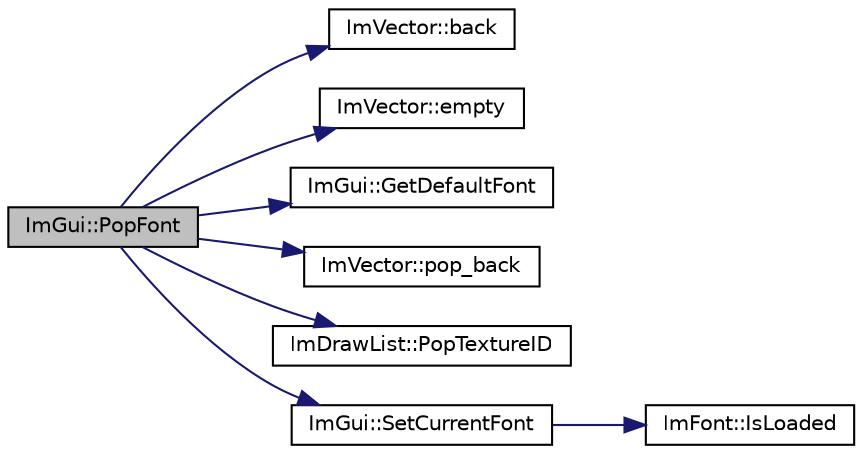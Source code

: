 digraph "ImGui::PopFont"
{
 // LATEX_PDF_SIZE
  edge [fontname="Helvetica",fontsize="10",labelfontname="Helvetica",labelfontsize="10"];
  node [fontname="Helvetica",fontsize="10",shape=record];
  rankdir="LR";
  Node1 [label="ImGui::PopFont",height=0.2,width=0.4,color="black", fillcolor="grey75", style="filled", fontcolor="black",tooltip=" "];
  Node1 -> Node2 [color="midnightblue",fontsize="10",style="solid",fontname="Helvetica"];
  Node2 [label="ImVector::back",height=0.2,width=0.4,color="black", fillcolor="white", style="filled",URL="$struct_im_vector.html#a6da15f3c402099ed57078835ab942f8e",tooltip=" "];
  Node1 -> Node3 [color="midnightblue",fontsize="10",style="solid",fontname="Helvetica"];
  Node3 [label="ImVector::empty",height=0.2,width=0.4,color="black", fillcolor="white", style="filled",URL="$struct_im_vector.html#aa53e48a5272f4bad1099368769514ff1",tooltip=" "];
  Node1 -> Node4 [color="midnightblue",fontsize="10",style="solid",fontname="Helvetica"];
  Node4 [label="ImGui::GetDefaultFont",height=0.2,width=0.4,color="black", fillcolor="white", style="filled",URL="$namespace_im_gui.html#a78aef54ecb95954deefaca2e850148a3",tooltip=" "];
  Node1 -> Node5 [color="midnightblue",fontsize="10",style="solid",fontname="Helvetica"];
  Node5 [label="ImVector::pop_back",height=0.2,width=0.4,color="black", fillcolor="white", style="filled",URL="$struct_im_vector.html#a3db7ce62d3c429effdb893fbf7148c1c",tooltip=" "];
  Node1 -> Node6 [color="midnightblue",fontsize="10",style="solid",fontname="Helvetica"];
  Node6 [label="ImDrawList::PopTextureID",height=0.2,width=0.4,color="black", fillcolor="white", style="filled",URL="$struct_im_draw_list.html#ade9286c5ca58753f7bd571b30e2ff76c",tooltip=" "];
  Node1 -> Node7 [color="midnightblue",fontsize="10",style="solid",fontname="Helvetica"];
  Node7 [label="ImGui::SetCurrentFont",height=0.2,width=0.4,color="black", fillcolor="white", style="filled",URL="$namespace_im_gui.html#a4f83c0a884e07247a00700d3dd3d01e3",tooltip=" "];
  Node7 -> Node8 [color="midnightblue",fontsize="10",style="solid",fontname="Helvetica"];
  Node8 [label="ImFont::IsLoaded",height=0.2,width=0.4,color="black", fillcolor="white", style="filled",URL="$struct_im_font.html#a97dafa61cc94e84be396d69b0d42b1ce",tooltip=" "];
}
